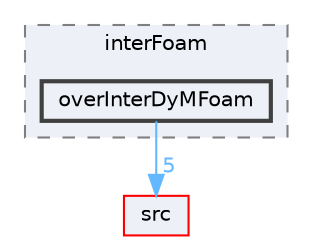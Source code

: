 digraph "applications/solvers/multiphase/interFoam/overInterDyMFoam"
{
 // LATEX_PDF_SIZE
  bgcolor="transparent";
  edge [fontname=Helvetica,fontsize=10,labelfontname=Helvetica,labelfontsize=10];
  node [fontname=Helvetica,fontsize=10,shape=box,height=0.2,width=0.4];
  compound=true
  subgraph clusterdir_6cbc35a456677982ef0a79ee58fc4be3 {
    graph [ bgcolor="#edf0f7", pencolor="grey50", label="interFoam", fontname=Helvetica,fontsize=10 style="filled,dashed", URL="dir_6cbc35a456677982ef0a79ee58fc4be3.html",tooltip=""]
  dir_4a67e2eaf8bc7d98692c94b309ea8c1f [label="overInterDyMFoam", fillcolor="#edf0f7", color="grey25", style="filled,bold", URL="dir_4a67e2eaf8bc7d98692c94b309ea8c1f.html",tooltip=""];
  }
  dir_68267d1309a1af8e8297ef4c3efbcdba [label="src", fillcolor="#edf0f7", color="red", style="filled", URL="dir_68267d1309a1af8e8297ef4c3efbcdba.html",tooltip=""];
  dir_4a67e2eaf8bc7d98692c94b309ea8c1f->dir_68267d1309a1af8e8297ef4c3efbcdba [headlabel="5", labeldistance=1.5 headhref="dir_002745_003729.html" href="dir_002745_003729.html" color="steelblue1" fontcolor="steelblue1"];
}
